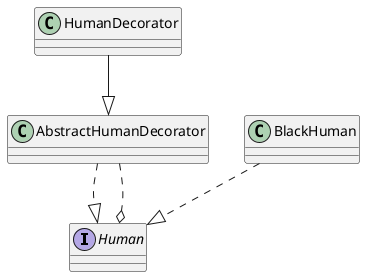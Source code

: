 @startuml

interface Human
class AbstractHumanDecorator
class BlackHuman
class HumanDecorator



AbstractHumanDecorator ..|> Human
BlackHuman ..|> Human
AbstractHumanDecorator ..o Human
HumanDecorator --|> AbstractHumanDecorator

@enduml